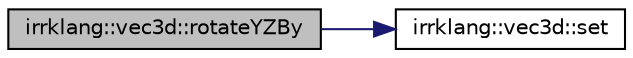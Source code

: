 digraph "irrklang::vec3d::rotateYZBy"
{
  bgcolor="transparent";
  edge [fontname="Helvetica",fontsize="10",labelfontname="Helvetica",labelfontsize="10"];
  node [fontname="Helvetica",fontsize="10",shape=record];
  rankdir="LR";
  Node1 [label="irrklang::vec3d::rotateYZBy",height=0.2,width=0.4,color="black", fillcolor="grey75", style="filled", fontcolor="black"];
  Node1 -> Node2 [color="midnightblue",fontsize="10",style="solid",fontname="Helvetica"];
  Node2 [label="irrklang::vec3d::set",height=0.2,width=0.4,color="black",URL="$classirrklang_1_1vec3d.html#a843126596fd738246d0816030a53ac0f"];
}
